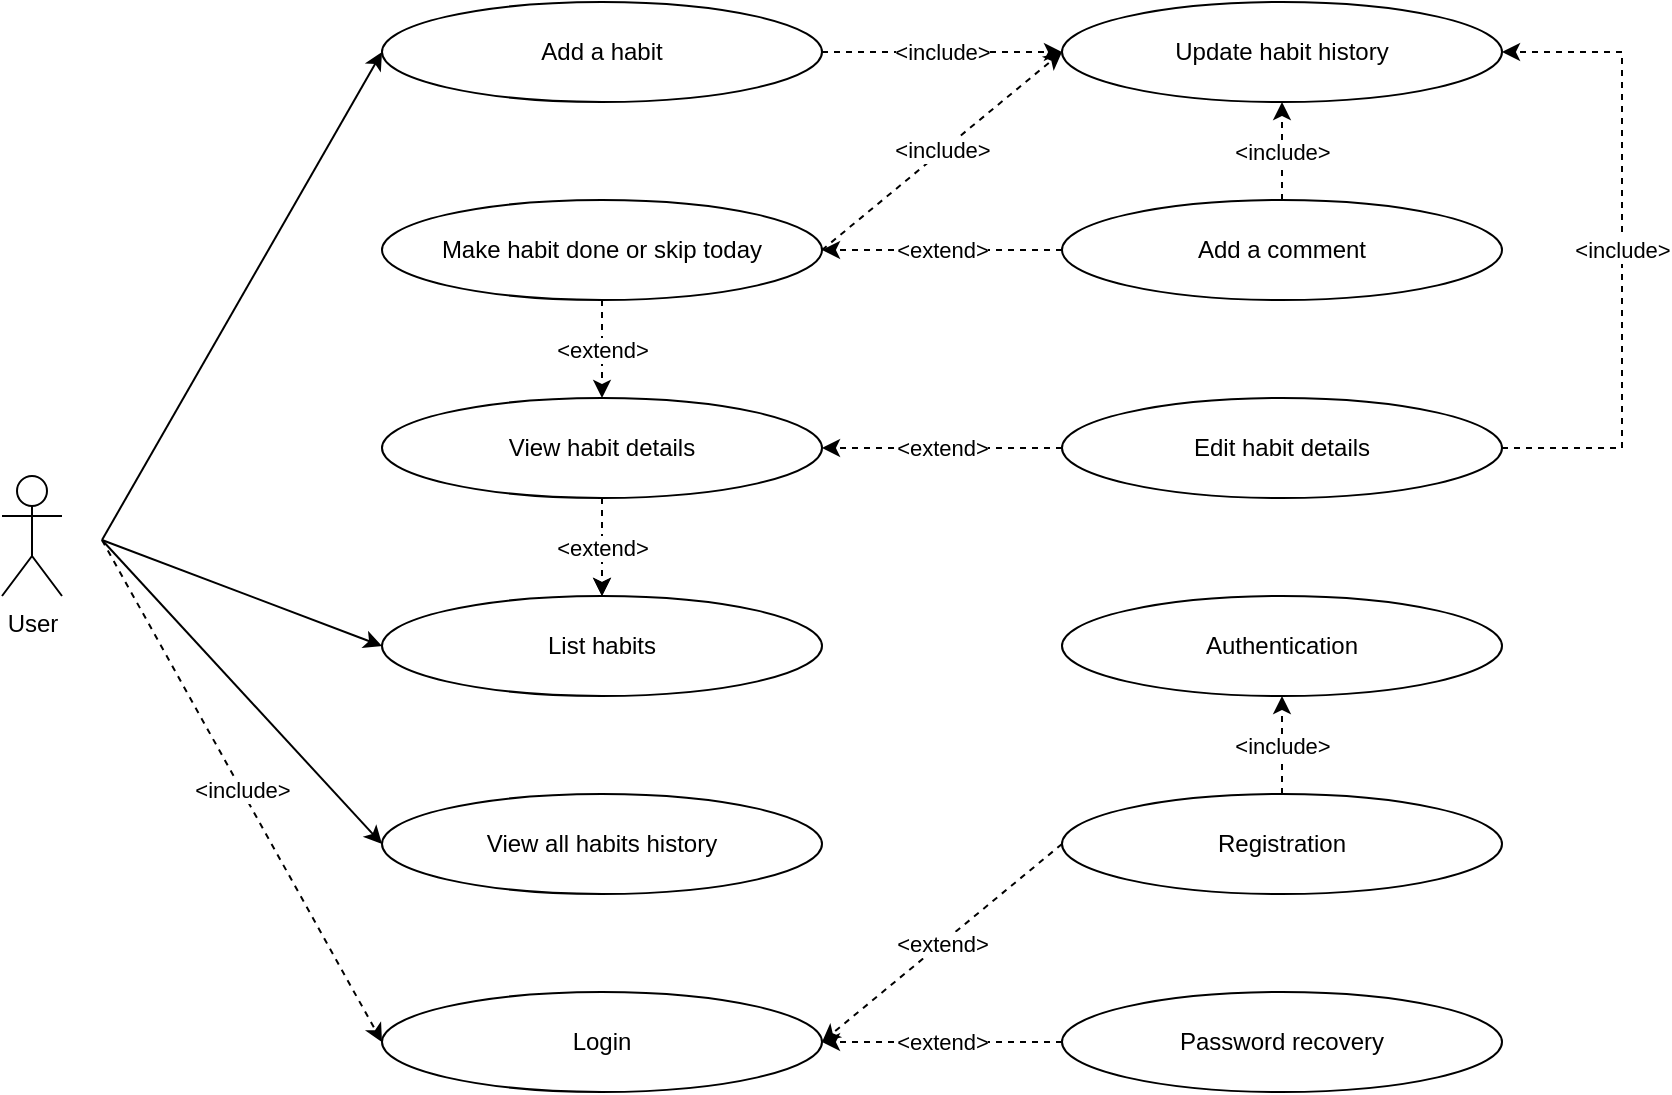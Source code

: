 <mxfile version="12.2.9" type="device" pages="1"><diagram id="i2CuuqrKHzWV96x24h8M" name="Page-1"><mxGraphModel dx="1138" dy="617" grid="1" gridSize="10" guides="1" tooltips="1" connect="1" arrows="1" fold="1" page="1" pageScale="1" pageWidth="850" pageHeight="1100" math="0" shadow="0"><root><mxCell id="0"/><mxCell id="1" parent="0"/><mxCell id="KcVprS_mw7iC_UFdU70_-3" style="rounded=0;orthogonalLoop=1;jettySize=auto;html=1;entryX=0;entryY=0.5;entryDx=0;entryDy=0;" edge="1" parent="1" target="KcVprS_mw7iC_UFdU70_-45"><mxGeometry relative="1" as="geometry"><mxPoint x="190" y="379" as="sourcePoint"/></mxGeometry></mxCell><mxCell id="KcVprS_mw7iC_UFdU70_-5" style="rounded=0;orthogonalLoop=1;jettySize=auto;html=1;entryX=0;entryY=0.5;entryDx=0;entryDy=0;" edge="1" parent="1" target="KcVprS_mw7iC_UFdU70_-11"><mxGeometry relative="1" as="geometry"><mxPoint x="190" y="379" as="sourcePoint"/></mxGeometry></mxCell><mxCell id="KcVprS_mw7iC_UFdU70_-6" style="rounded=0;orthogonalLoop=1;jettySize=auto;html=1;entryX=0;entryY=0.5;entryDx=0;entryDy=0;" edge="1" parent="1" target="KcVprS_mw7iC_UFdU70_-16"><mxGeometry relative="1" as="geometry"><mxPoint x="190" y="379" as="sourcePoint"/></mxGeometry></mxCell><mxCell id="KcVprS_mw7iC_UFdU70_-52" value="&amp;lt;include&amp;gt;" style="edgeStyle=none;rounded=0;orthogonalLoop=1;jettySize=auto;html=1;entryX=0;entryY=0.5;entryDx=0;entryDy=0;dashed=1;" edge="1" parent="1" target="KcVprS_mw7iC_UFdU70_-34"><mxGeometry relative="1" as="geometry"><mxPoint x="190" y="379" as="sourcePoint"/></mxGeometry></mxCell><mxCell id="KcVprS_mw7iC_UFdU70_-7" value="User" style="shape=umlActor;verticalLabelPosition=bottom;labelBackgroundColor=#ffffff;verticalAlign=top;html=1;outlineConnect=0;" vertex="1" parent="1"><mxGeometry x="140" y="347" width="30" height="60" as="geometry"/></mxCell><mxCell id="KcVprS_mw7iC_UFdU70_-54" style="edgeStyle=none;rounded=0;orthogonalLoop=1;jettySize=auto;html=1;dashed=1;" edge="1" parent="1" source="KcVprS_mw7iC_UFdU70_-8" target="KcVprS_mw7iC_UFdU70_-11"><mxGeometry relative="1" as="geometry"/></mxCell><mxCell id="KcVprS_mw7iC_UFdU70_-56" value="&amp;lt;extend&amp;gt;" style="edgeStyle=none;rounded=0;orthogonalLoop=1;jettySize=auto;html=1;dashed=1;" edge="1" parent="1" source="KcVprS_mw7iC_UFdU70_-8" target="KcVprS_mw7iC_UFdU70_-11"><mxGeometry relative="1" as="geometry"/></mxCell><mxCell id="KcVprS_mw7iC_UFdU70_-8" value="View habit details" style="ellipse;whiteSpace=wrap;html=1;" vertex="1" parent="1"><mxGeometry x="330" y="308" width="220" height="50" as="geometry"/></mxCell><mxCell id="KcVprS_mw7iC_UFdU70_-11" value="List habits" style="ellipse;whiteSpace=wrap;html=1;" vertex="1" parent="1"><mxGeometry x="330" y="407" width="220" height="50" as="geometry"/></mxCell><mxCell id="KcVprS_mw7iC_UFdU70_-55" value="&amp;lt;extend&amp;gt;" style="edgeStyle=none;rounded=0;orthogonalLoop=1;jettySize=auto;html=1;entryX=0.5;entryY=0;entryDx=0;entryDy=0;dashed=1;" edge="1" parent="1" source="KcVprS_mw7iC_UFdU70_-14" target="KcVprS_mw7iC_UFdU70_-8"><mxGeometry relative="1" as="geometry"/></mxCell><mxCell id="KcVprS_mw7iC_UFdU70_-57" value="&amp;lt;include&amp;gt;" style="edgeStyle=none;rounded=0;orthogonalLoop=1;jettySize=auto;html=1;entryX=0;entryY=0.5;entryDx=0;entryDy=0;dashed=1;exitX=1;exitY=0.5;exitDx=0;exitDy=0;" edge="1" parent="1" source="KcVprS_mw7iC_UFdU70_-14" target="KcVprS_mw7iC_UFdU70_-20"><mxGeometry relative="1" as="geometry"/></mxCell><mxCell id="KcVprS_mw7iC_UFdU70_-14" value="Make habit done or skip today" style="ellipse;whiteSpace=wrap;html=1;" vertex="1" parent="1"><mxGeometry x="330" y="209" width="220" height="50" as="geometry"/></mxCell><mxCell id="KcVprS_mw7iC_UFdU70_-16" value="View all habits history" style="ellipse;whiteSpace=wrap;html=1;" vertex="1" parent="1"><mxGeometry x="330" y="506" width="220" height="50" as="geometry"/></mxCell><mxCell id="KcVprS_mw7iC_UFdU70_-20" value="Update habit history" style="ellipse;whiteSpace=wrap;html=1;" vertex="1" parent="1"><mxGeometry x="670" y="110" width="220" height="50" as="geometry"/></mxCell><mxCell id="KcVprS_mw7iC_UFdU70_-25" value="&amp;lt;include&amp;gt;" style="edgeStyle=elbowEdgeStyle;rounded=0;orthogonalLoop=1;jettySize=auto;html=1;entryX=1;entryY=0.5;entryDx=0;entryDy=0;dashed=1;elbow=vertical;" edge="1" parent="1" source="KcVprS_mw7iC_UFdU70_-26"><mxGeometry relative="1" as="geometry"><Array as="points"><mxPoint x="810" y="430"/><mxPoint x="820" y="430"/><mxPoint x="840" y="430"/><mxPoint x="780" y="430"/><mxPoint x="800" y="370"/><mxPoint x="780" y="370"/></Array><mxPoint x="750" y="484.2" as="targetPoint"/></mxGeometry></mxCell><mxCell id="KcVprS_mw7iC_UFdU70_-32" value="&amp;lt;extend&amp;gt;" style="edgeStyle=none;rounded=0;orthogonalLoop=1;jettySize=auto;html=1;dashed=1;" edge="1" parent="1" source="KcVprS_mw7iC_UFdU70_-31" target="KcVprS_mw7iC_UFdU70_-14"><mxGeometry relative="1" as="geometry"><mxPoint x="650" y="299" as="targetPoint"/></mxGeometry></mxCell><mxCell id="KcVprS_mw7iC_UFdU70_-33" value="&amp;lt;include&amp;gt;" style="edgeStyle=none;rounded=0;orthogonalLoop=1;jettySize=auto;html=1;entryX=0.5;entryY=1;entryDx=0;entryDy=0;dashed=1;exitX=0.5;exitY=0;exitDx=0;exitDy=0;" edge="1" parent="1" source="KcVprS_mw7iC_UFdU70_-31" target="KcVprS_mw7iC_UFdU70_-20"><mxGeometry relative="1" as="geometry"/></mxCell><mxCell id="KcVprS_mw7iC_UFdU70_-31" value="Add a comment" style="ellipse;whiteSpace=wrap;html=1;" vertex="1" parent="1"><mxGeometry x="670" y="209" width="220" height="50" as="geometry"/></mxCell><mxCell id="KcVprS_mw7iC_UFdU70_-34" value="Login" style="ellipse;whiteSpace=wrap;html=1;" vertex="1" parent="1"><mxGeometry x="330" y="605" width="220" height="50" as="geometry"/></mxCell><mxCell id="KcVprS_mw7iC_UFdU70_-37" value="&amp;lt;extend&amp;gt;" style="edgeStyle=none;rounded=0;orthogonalLoop=1;jettySize=auto;html=1;entryX=1;entryY=0.5;entryDx=0;entryDy=0;dashed=1;exitX=0;exitY=0.5;exitDx=0;exitDy=0;" edge="1" parent="1" source="KcVprS_mw7iC_UFdU70_-36" target="KcVprS_mw7iC_UFdU70_-34"><mxGeometry relative="1" as="geometry"/></mxCell><mxCell id="KcVprS_mw7iC_UFdU70_-41" value="&amp;lt;include&amp;gt;" style="edgeStyle=none;rounded=0;orthogonalLoop=1;jettySize=auto;html=1;entryX=0.5;entryY=1;entryDx=0;entryDy=0;dashed=1;" edge="1" parent="1" source="KcVprS_mw7iC_UFdU70_-36" target="KcVprS_mw7iC_UFdU70_-40"><mxGeometry relative="1" as="geometry"/></mxCell><mxCell id="KcVprS_mw7iC_UFdU70_-36" value="Registration" style="ellipse;whiteSpace=wrap;html=1;" vertex="1" parent="1"><mxGeometry x="670" y="506" width="220" height="50" as="geometry"/></mxCell><mxCell id="KcVprS_mw7iC_UFdU70_-39" value="&amp;lt;extend&amp;gt;" style="edgeStyle=none;rounded=0;orthogonalLoop=1;jettySize=auto;html=1;entryX=1;entryY=0.5;entryDx=0;entryDy=0;dashed=1;" edge="1" parent="1" source="KcVprS_mw7iC_UFdU70_-38" target="KcVprS_mw7iC_UFdU70_-34"><mxGeometry relative="1" as="geometry"/></mxCell><mxCell id="KcVprS_mw7iC_UFdU70_-38" value="Password recovery" style="ellipse;whiteSpace=wrap;html=1;" vertex="1" parent="1"><mxGeometry x="670" y="605" width="220" height="50" as="geometry"/></mxCell><mxCell id="KcVprS_mw7iC_UFdU70_-40" value="Authentication" style="ellipse;whiteSpace=wrap;html=1;" vertex="1" parent="1"><mxGeometry x="670" y="407" width="220" height="50" as="geometry"/></mxCell><mxCell id="KcVprS_mw7iC_UFdU70_-60" value="&amp;lt;include&amp;gt;" style="edgeStyle=elbowEdgeStyle;rounded=0;orthogonalLoop=1;jettySize=auto;html=1;dashed=1;" edge="1" parent="1" source="KcVprS_mw7iC_UFdU70_-45" target="KcVprS_mw7iC_UFdU70_-20"><mxGeometry relative="1" as="geometry"/></mxCell><mxCell id="KcVprS_mw7iC_UFdU70_-45" value="Add a habit" style="ellipse;whiteSpace=wrap;html=1;" vertex="1" parent="1"><mxGeometry x="330" y="110" width="220" height="50" as="geometry"/></mxCell><mxCell id="KcVprS_mw7iC_UFdU70_-53" value="&amp;lt;extend&amp;gt;" style="edgeStyle=none;rounded=0;orthogonalLoop=1;jettySize=auto;html=1;dashed=1;" edge="1" parent="1" source="KcVprS_mw7iC_UFdU70_-50" target="KcVprS_mw7iC_UFdU70_-8"><mxGeometry relative="1" as="geometry"/></mxCell><mxCell id="KcVprS_mw7iC_UFdU70_-59" value="&amp;lt;include&amp;gt;" style="edgeStyle=elbowEdgeStyle;rounded=0;orthogonalLoop=1;jettySize=auto;html=1;entryX=1;entryY=0.5;entryDx=0;entryDy=0;dashed=1;exitX=1;exitY=0.5;exitDx=0;exitDy=0;" edge="1" parent="1" source="KcVprS_mw7iC_UFdU70_-50" target="KcVprS_mw7iC_UFdU70_-20"><mxGeometry relative="1" as="geometry"><Array as="points"><mxPoint x="950" y="259"/></Array></mxGeometry></mxCell><mxCell id="KcVprS_mw7iC_UFdU70_-50" value="Edit habit details" style="ellipse;whiteSpace=wrap;html=1;" vertex="1" parent="1"><mxGeometry x="670" y="308" width="220" height="50" as="geometry"/></mxCell></root></mxGraphModel></diagram></mxfile>